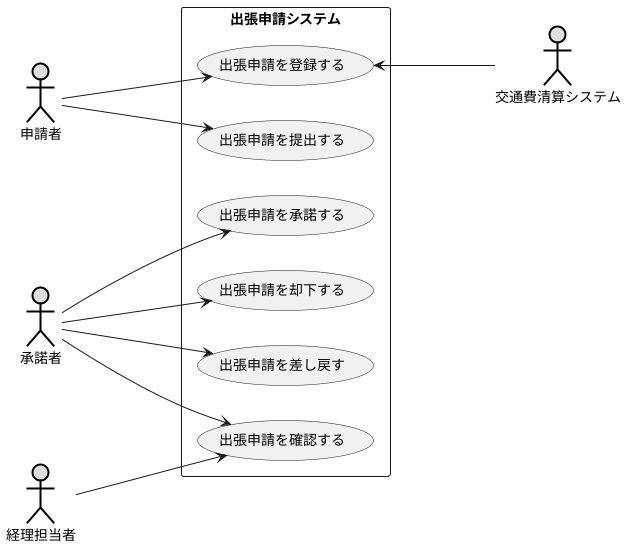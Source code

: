 @startuml
left to right direction
actor 申請者 as user #DDDDDD;line:black;line.bold;
actor 承諾者 as admin #DDDDDD;line:black;line.bold;
actor 交通費清算システム as system #DDDDDD;line:black;line.bold;
actor 経理担当者 as keiri #DDDDDD;line:black;line.bold;

rectangle 出張申請システム {
usecase 出張申請を登録する as A
usecase 出張申請を提出する as B
usecase 出張申請を承諾する as C
usecase 出張申請を却下する as D
usecase 出張申請を差し戻す as E
usecase 出張申請を確認する as F
}
user---> A
user---> B
admin---> C
admin---> D
admin---> E
admin---> F
keiri---> F
A <--- system
@enduml